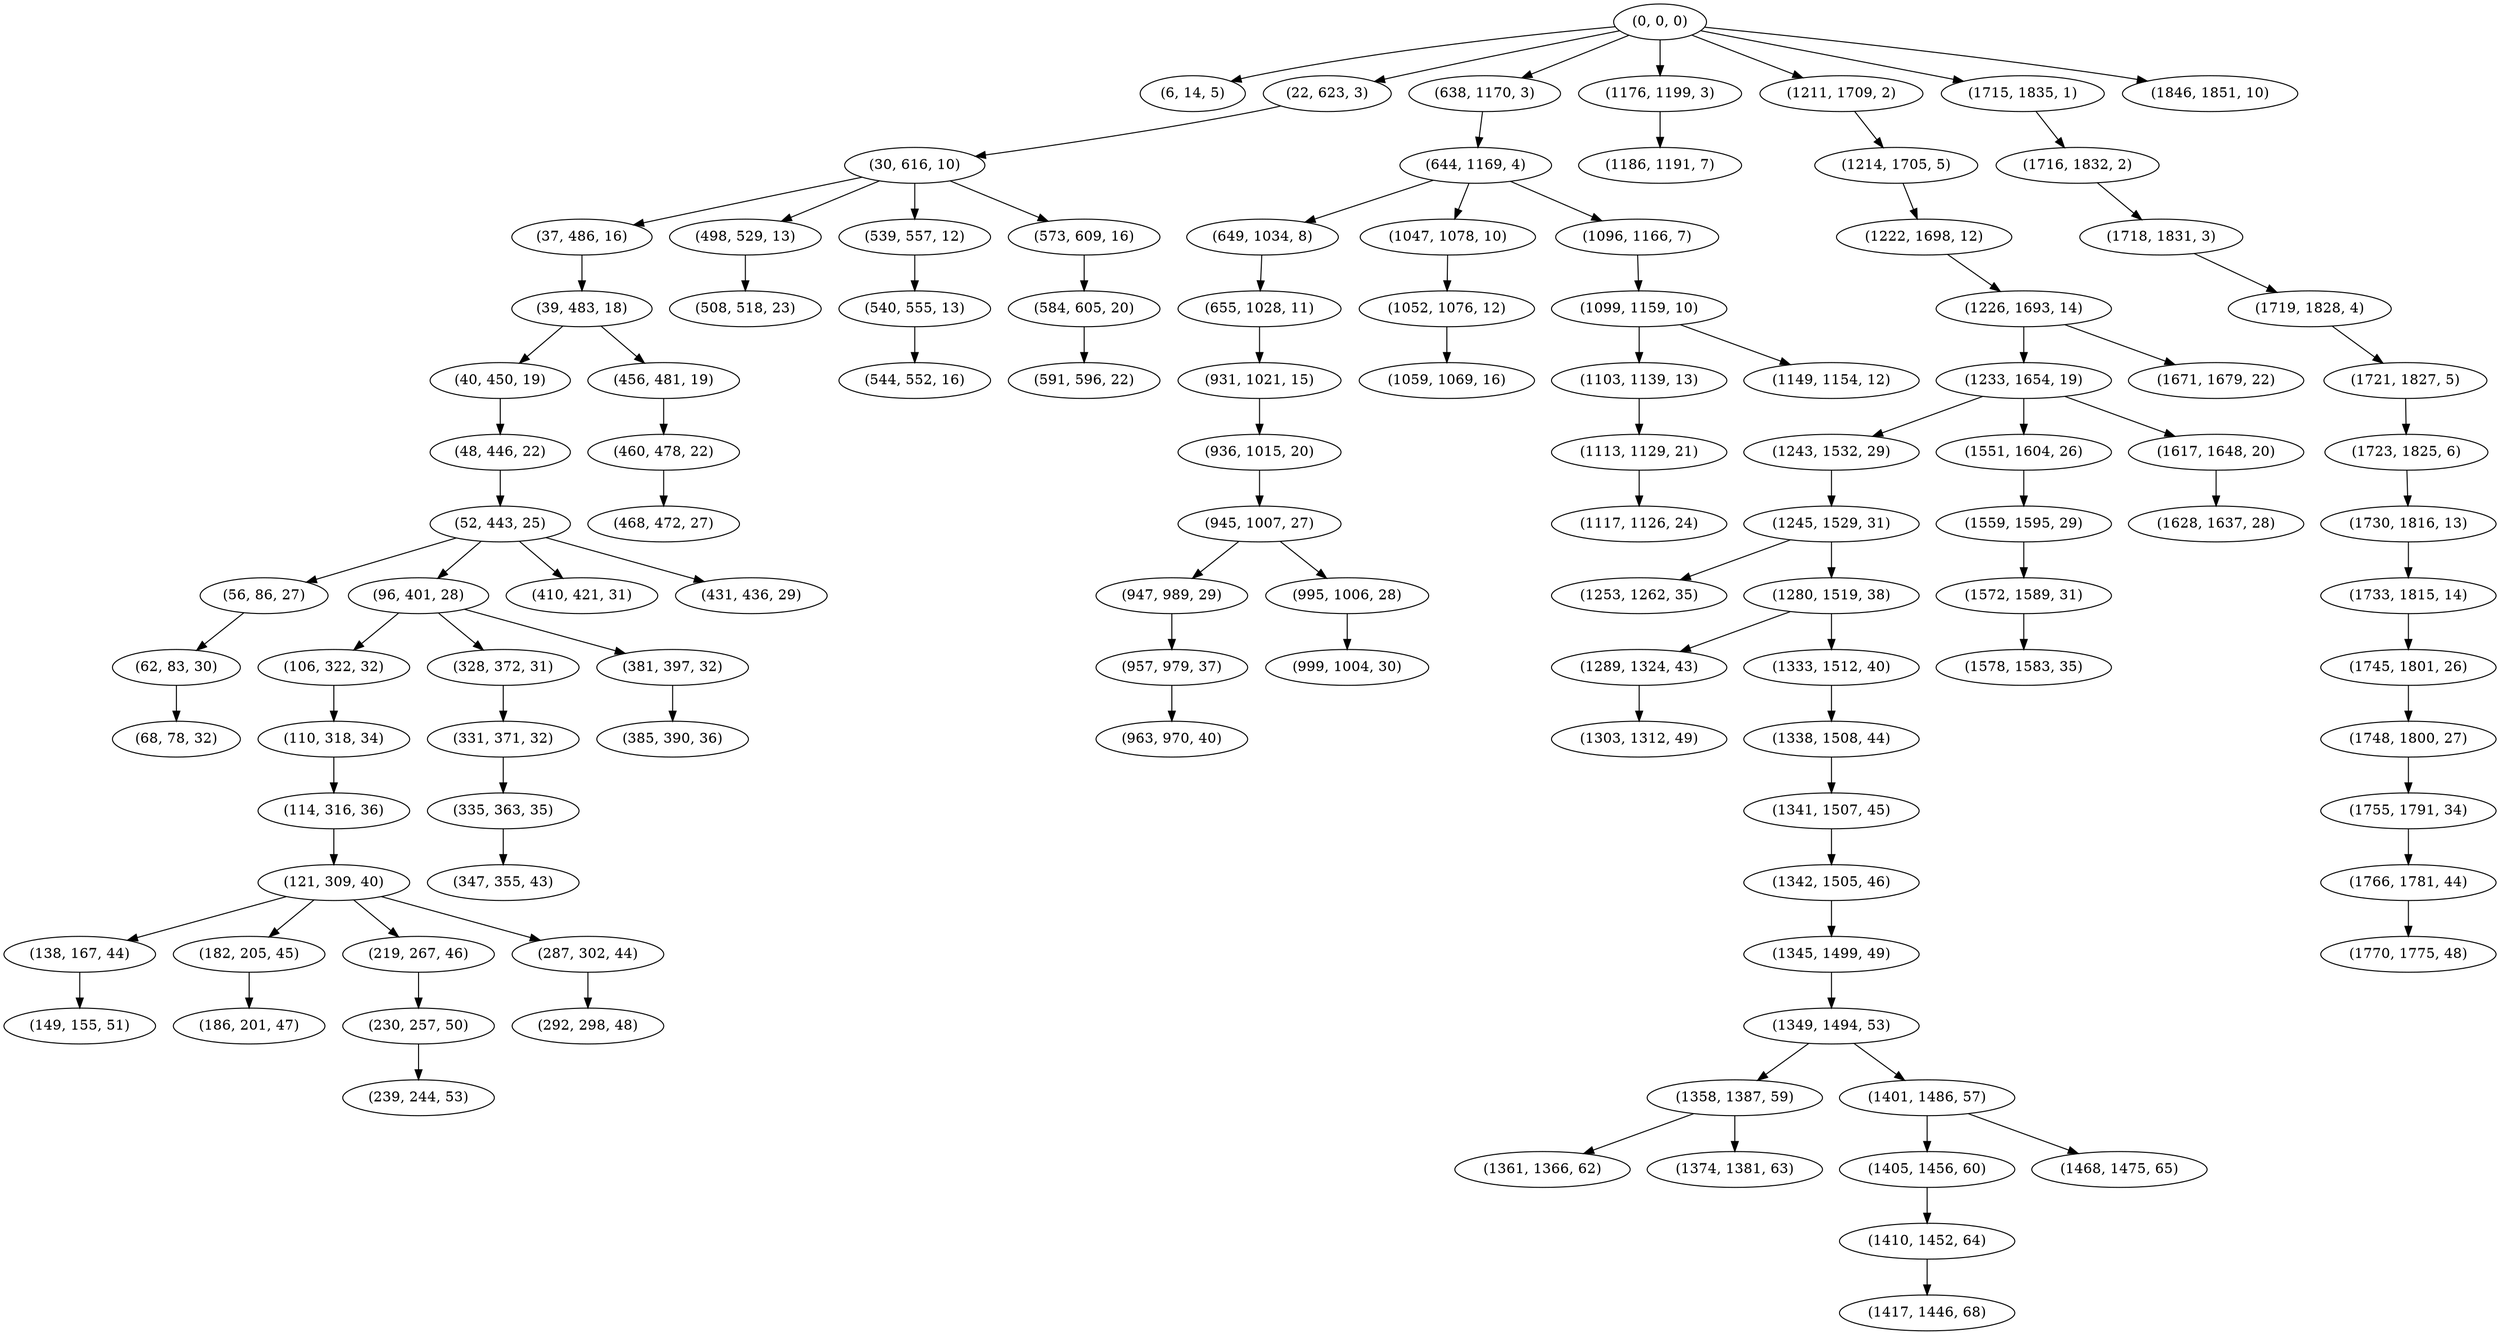 digraph tree {
    "(0, 0, 0)";
    "(6, 14, 5)";
    "(22, 623, 3)";
    "(30, 616, 10)";
    "(37, 486, 16)";
    "(39, 483, 18)";
    "(40, 450, 19)";
    "(48, 446, 22)";
    "(52, 443, 25)";
    "(56, 86, 27)";
    "(62, 83, 30)";
    "(68, 78, 32)";
    "(96, 401, 28)";
    "(106, 322, 32)";
    "(110, 318, 34)";
    "(114, 316, 36)";
    "(121, 309, 40)";
    "(138, 167, 44)";
    "(149, 155, 51)";
    "(182, 205, 45)";
    "(186, 201, 47)";
    "(219, 267, 46)";
    "(230, 257, 50)";
    "(239, 244, 53)";
    "(287, 302, 44)";
    "(292, 298, 48)";
    "(328, 372, 31)";
    "(331, 371, 32)";
    "(335, 363, 35)";
    "(347, 355, 43)";
    "(381, 397, 32)";
    "(385, 390, 36)";
    "(410, 421, 31)";
    "(431, 436, 29)";
    "(456, 481, 19)";
    "(460, 478, 22)";
    "(468, 472, 27)";
    "(498, 529, 13)";
    "(508, 518, 23)";
    "(539, 557, 12)";
    "(540, 555, 13)";
    "(544, 552, 16)";
    "(573, 609, 16)";
    "(584, 605, 20)";
    "(591, 596, 22)";
    "(638, 1170, 3)";
    "(644, 1169, 4)";
    "(649, 1034, 8)";
    "(655, 1028, 11)";
    "(931, 1021, 15)";
    "(936, 1015, 20)";
    "(945, 1007, 27)";
    "(947, 989, 29)";
    "(957, 979, 37)";
    "(963, 970, 40)";
    "(995, 1006, 28)";
    "(999, 1004, 30)";
    "(1047, 1078, 10)";
    "(1052, 1076, 12)";
    "(1059, 1069, 16)";
    "(1096, 1166, 7)";
    "(1099, 1159, 10)";
    "(1103, 1139, 13)";
    "(1113, 1129, 21)";
    "(1117, 1126, 24)";
    "(1149, 1154, 12)";
    "(1176, 1199, 3)";
    "(1186, 1191, 7)";
    "(1211, 1709, 2)";
    "(1214, 1705, 5)";
    "(1222, 1698, 12)";
    "(1226, 1693, 14)";
    "(1233, 1654, 19)";
    "(1243, 1532, 29)";
    "(1245, 1529, 31)";
    "(1253, 1262, 35)";
    "(1280, 1519, 38)";
    "(1289, 1324, 43)";
    "(1303, 1312, 49)";
    "(1333, 1512, 40)";
    "(1338, 1508, 44)";
    "(1341, 1507, 45)";
    "(1342, 1505, 46)";
    "(1345, 1499, 49)";
    "(1349, 1494, 53)";
    "(1358, 1387, 59)";
    "(1361, 1366, 62)";
    "(1374, 1381, 63)";
    "(1401, 1486, 57)";
    "(1405, 1456, 60)";
    "(1410, 1452, 64)";
    "(1417, 1446, 68)";
    "(1468, 1475, 65)";
    "(1551, 1604, 26)";
    "(1559, 1595, 29)";
    "(1572, 1589, 31)";
    "(1578, 1583, 35)";
    "(1617, 1648, 20)";
    "(1628, 1637, 28)";
    "(1671, 1679, 22)";
    "(1715, 1835, 1)";
    "(1716, 1832, 2)";
    "(1718, 1831, 3)";
    "(1719, 1828, 4)";
    "(1721, 1827, 5)";
    "(1723, 1825, 6)";
    "(1730, 1816, 13)";
    "(1733, 1815, 14)";
    "(1745, 1801, 26)";
    "(1748, 1800, 27)";
    "(1755, 1791, 34)";
    "(1766, 1781, 44)";
    "(1770, 1775, 48)";
    "(1846, 1851, 10)";
    "(0, 0, 0)" -> "(6, 14, 5)";
    "(0, 0, 0)" -> "(22, 623, 3)";
    "(0, 0, 0)" -> "(638, 1170, 3)";
    "(0, 0, 0)" -> "(1176, 1199, 3)";
    "(0, 0, 0)" -> "(1211, 1709, 2)";
    "(0, 0, 0)" -> "(1715, 1835, 1)";
    "(0, 0, 0)" -> "(1846, 1851, 10)";
    "(22, 623, 3)" -> "(30, 616, 10)";
    "(30, 616, 10)" -> "(37, 486, 16)";
    "(30, 616, 10)" -> "(498, 529, 13)";
    "(30, 616, 10)" -> "(539, 557, 12)";
    "(30, 616, 10)" -> "(573, 609, 16)";
    "(37, 486, 16)" -> "(39, 483, 18)";
    "(39, 483, 18)" -> "(40, 450, 19)";
    "(39, 483, 18)" -> "(456, 481, 19)";
    "(40, 450, 19)" -> "(48, 446, 22)";
    "(48, 446, 22)" -> "(52, 443, 25)";
    "(52, 443, 25)" -> "(56, 86, 27)";
    "(52, 443, 25)" -> "(96, 401, 28)";
    "(52, 443, 25)" -> "(410, 421, 31)";
    "(52, 443, 25)" -> "(431, 436, 29)";
    "(56, 86, 27)" -> "(62, 83, 30)";
    "(62, 83, 30)" -> "(68, 78, 32)";
    "(96, 401, 28)" -> "(106, 322, 32)";
    "(96, 401, 28)" -> "(328, 372, 31)";
    "(96, 401, 28)" -> "(381, 397, 32)";
    "(106, 322, 32)" -> "(110, 318, 34)";
    "(110, 318, 34)" -> "(114, 316, 36)";
    "(114, 316, 36)" -> "(121, 309, 40)";
    "(121, 309, 40)" -> "(138, 167, 44)";
    "(121, 309, 40)" -> "(182, 205, 45)";
    "(121, 309, 40)" -> "(219, 267, 46)";
    "(121, 309, 40)" -> "(287, 302, 44)";
    "(138, 167, 44)" -> "(149, 155, 51)";
    "(182, 205, 45)" -> "(186, 201, 47)";
    "(219, 267, 46)" -> "(230, 257, 50)";
    "(230, 257, 50)" -> "(239, 244, 53)";
    "(287, 302, 44)" -> "(292, 298, 48)";
    "(328, 372, 31)" -> "(331, 371, 32)";
    "(331, 371, 32)" -> "(335, 363, 35)";
    "(335, 363, 35)" -> "(347, 355, 43)";
    "(381, 397, 32)" -> "(385, 390, 36)";
    "(456, 481, 19)" -> "(460, 478, 22)";
    "(460, 478, 22)" -> "(468, 472, 27)";
    "(498, 529, 13)" -> "(508, 518, 23)";
    "(539, 557, 12)" -> "(540, 555, 13)";
    "(540, 555, 13)" -> "(544, 552, 16)";
    "(573, 609, 16)" -> "(584, 605, 20)";
    "(584, 605, 20)" -> "(591, 596, 22)";
    "(638, 1170, 3)" -> "(644, 1169, 4)";
    "(644, 1169, 4)" -> "(649, 1034, 8)";
    "(644, 1169, 4)" -> "(1047, 1078, 10)";
    "(644, 1169, 4)" -> "(1096, 1166, 7)";
    "(649, 1034, 8)" -> "(655, 1028, 11)";
    "(655, 1028, 11)" -> "(931, 1021, 15)";
    "(931, 1021, 15)" -> "(936, 1015, 20)";
    "(936, 1015, 20)" -> "(945, 1007, 27)";
    "(945, 1007, 27)" -> "(947, 989, 29)";
    "(945, 1007, 27)" -> "(995, 1006, 28)";
    "(947, 989, 29)" -> "(957, 979, 37)";
    "(957, 979, 37)" -> "(963, 970, 40)";
    "(995, 1006, 28)" -> "(999, 1004, 30)";
    "(1047, 1078, 10)" -> "(1052, 1076, 12)";
    "(1052, 1076, 12)" -> "(1059, 1069, 16)";
    "(1096, 1166, 7)" -> "(1099, 1159, 10)";
    "(1099, 1159, 10)" -> "(1103, 1139, 13)";
    "(1099, 1159, 10)" -> "(1149, 1154, 12)";
    "(1103, 1139, 13)" -> "(1113, 1129, 21)";
    "(1113, 1129, 21)" -> "(1117, 1126, 24)";
    "(1176, 1199, 3)" -> "(1186, 1191, 7)";
    "(1211, 1709, 2)" -> "(1214, 1705, 5)";
    "(1214, 1705, 5)" -> "(1222, 1698, 12)";
    "(1222, 1698, 12)" -> "(1226, 1693, 14)";
    "(1226, 1693, 14)" -> "(1233, 1654, 19)";
    "(1226, 1693, 14)" -> "(1671, 1679, 22)";
    "(1233, 1654, 19)" -> "(1243, 1532, 29)";
    "(1233, 1654, 19)" -> "(1551, 1604, 26)";
    "(1233, 1654, 19)" -> "(1617, 1648, 20)";
    "(1243, 1532, 29)" -> "(1245, 1529, 31)";
    "(1245, 1529, 31)" -> "(1253, 1262, 35)";
    "(1245, 1529, 31)" -> "(1280, 1519, 38)";
    "(1280, 1519, 38)" -> "(1289, 1324, 43)";
    "(1280, 1519, 38)" -> "(1333, 1512, 40)";
    "(1289, 1324, 43)" -> "(1303, 1312, 49)";
    "(1333, 1512, 40)" -> "(1338, 1508, 44)";
    "(1338, 1508, 44)" -> "(1341, 1507, 45)";
    "(1341, 1507, 45)" -> "(1342, 1505, 46)";
    "(1342, 1505, 46)" -> "(1345, 1499, 49)";
    "(1345, 1499, 49)" -> "(1349, 1494, 53)";
    "(1349, 1494, 53)" -> "(1358, 1387, 59)";
    "(1349, 1494, 53)" -> "(1401, 1486, 57)";
    "(1358, 1387, 59)" -> "(1361, 1366, 62)";
    "(1358, 1387, 59)" -> "(1374, 1381, 63)";
    "(1401, 1486, 57)" -> "(1405, 1456, 60)";
    "(1401, 1486, 57)" -> "(1468, 1475, 65)";
    "(1405, 1456, 60)" -> "(1410, 1452, 64)";
    "(1410, 1452, 64)" -> "(1417, 1446, 68)";
    "(1551, 1604, 26)" -> "(1559, 1595, 29)";
    "(1559, 1595, 29)" -> "(1572, 1589, 31)";
    "(1572, 1589, 31)" -> "(1578, 1583, 35)";
    "(1617, 1648, 20)" -> "(1628, 1637, 28)";
    "(1715, 1835, 1)" -> "(1716, 1832, 2)";
    "(1716, 1832, 2)" -> "(1718, 1831, 3)";
    "(1718, 1831, 3)" -> "(1719, 1828, 4)";
    "(1719, 1828, 4)" -> "(1721, 1827, 5)";
    "(1721, 1827, 5)" -> "(1723, 1825, 6)";
    "(1723, 1825, 6)" -> "(1730, 1816, 13)";
    "(1730, 1816, 13)" -> "(1733, 1815, 14)";
    "(1733, 1815, 14)" -> "(1745, 1801, 26)";
    "(1745, 1801, 26)" -> "(1748, 1800, 27)";
    "(1748, 1800, 27)" -> "(1755, 1791, 34)";
    "(1755, 1791, 34)" -> "(1766, 1781, 44)";
    "(1766, 1781, 44)" -> "(1770, 1775, 48)";
}
